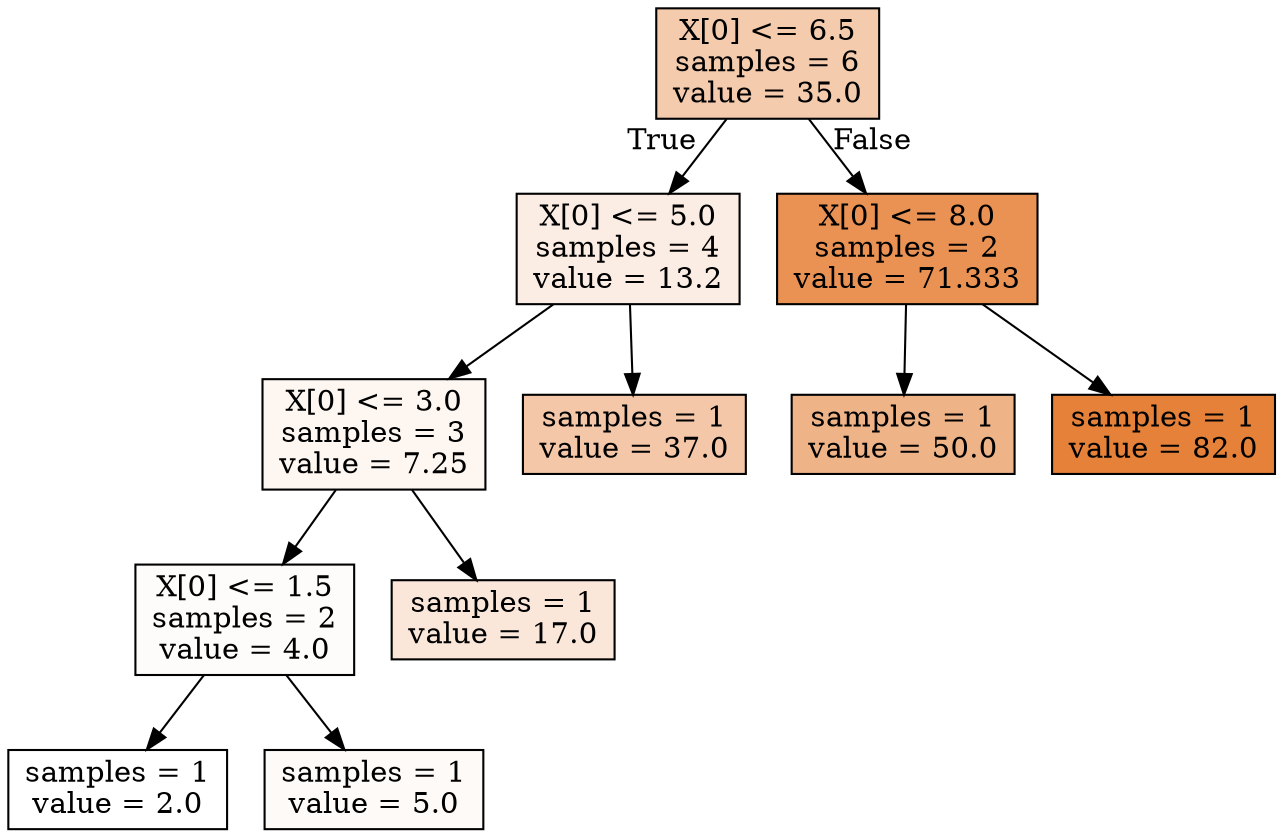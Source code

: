 digraph Tree {
node [shape=box, style="filled", color="black"] ;
0 [label="X[0] <= 6.5\nsamples = 6\nvalue = 35.0", fillcolor="#e5813969"] ;
1 [label="X[0] <= 5.0\nsamples = 4\nvalue = 13.2", fillcolor="#e5813924"] ;
0 -> 1 [labeldistance=2.5, labelangle=45, headlabel="True"] ;
2 [label="X[0] <= 3.0\nsamples = 3\nvalue = 7.25", fillcolor="#e5813911"] ;
1 -> 2 ;
3 [label="X[0] <= 1.5\nsamples = 2\nvalue = 4.0", fillcolor="#e5813906"] ;
2 -> 3 ;
4 [label="samples = 1\nvalue = 2.0", fillcolor="#e5813900"] ;
3 -> 4 ;
5 [label="samples = 1\nvalue = 5.0", fillcolor="#e581390a"] ;
3 -> 5 ;
6 [label="samples = 1\nvalue = 17.0", fillcolor="#e5813930"] ;
2 -> 6 ;
7 [label="samples = 1\nvalue = 37.0", fillcolor="#e5813970"] ;
1 -> 7 ;
8 [label="X[0] <= 8.0\nsamples = 2\nvalue = 71.333", fillcolor="#e58139dd"] ;
0 -> 8 [labeldistance=2.5, labelangle=-45, headlabel="False"] ;
9 [label="samples = 1\nvalue = 50.0", fillcolor="#e5813999"] ;
8 -> 9 ;
10 [label="samples = 1\nvalue = 82.0", fillcolor="#e58139ff"] ;
8 -> 10 ;
}